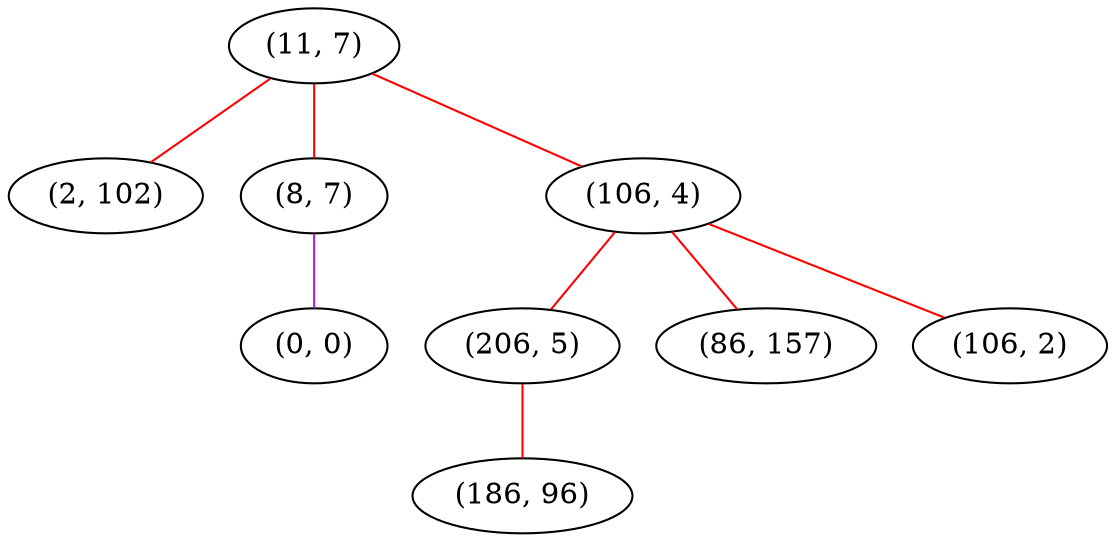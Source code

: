 graph "" {
"(11, 7)";
"(2, 102)";
"(8, 7)";
"(106, 4)";
"(206, 5)";
"(186, 96)";
"(0, 0)";
"(86, 157)";
"(106, 2)";
"(11, 7)" -- "(2, 102)"  [color=red, key=0, weight=1];
"(11, 7)" -- "(106, 4)"  [color=red, key=0, weight=1];
"(11, 7)" -- "(8, 7)"  [color=red, key=0, weight=1];
"(8, 7)" -- "(0, 0)"  [color=purple, key=0, weight=4];
"(106, 4)" -- "(206, 5)"  [color=red, key=0, weight=1];
"(106, 4)" -- "(86, 157)"  [color=red, key=0, weight=1];
"(106, 4)" -- "(106, 2)"  [color=red, key=0, weight=1];
"(206, 5)" -- "(186, 96)"  [color=red, key=0, weight=1];
}
